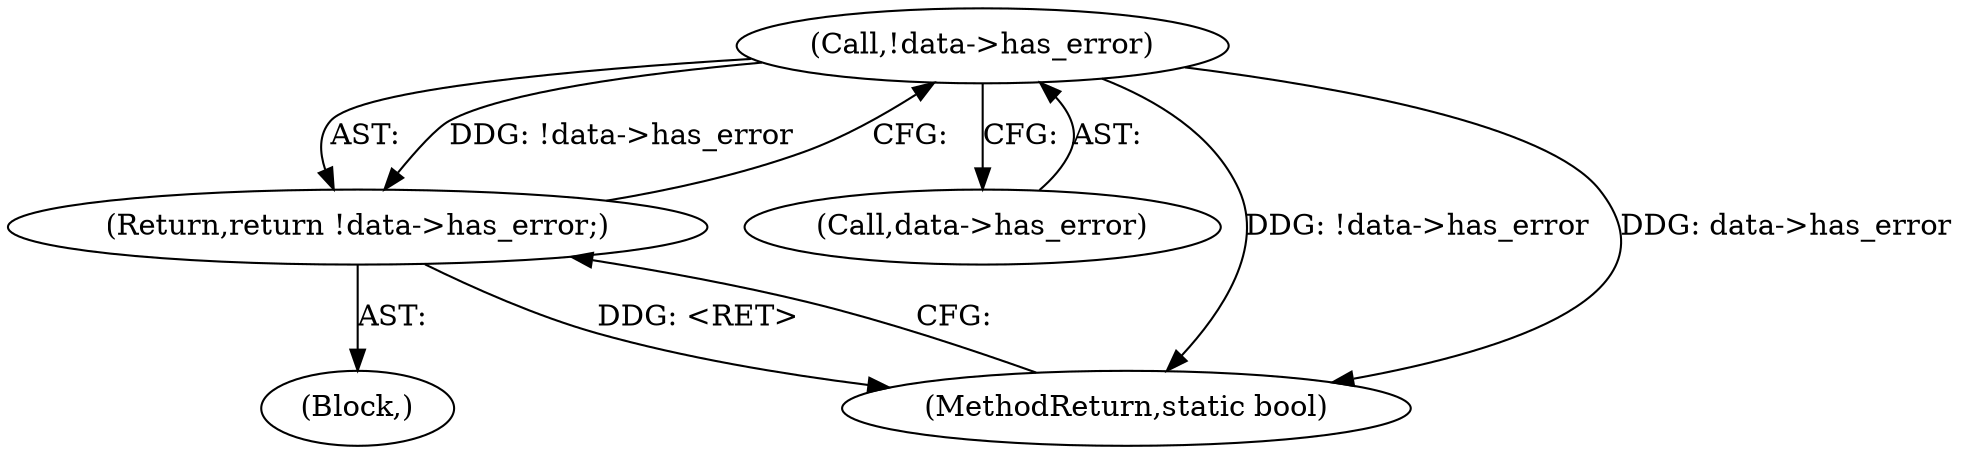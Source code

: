 digraph "0_samba_530d50a1abdcdf4d1775652d4c456c1274d83d8d_1@pointer" {
"1000624" [label="(Call,!data->has_error)"];
"1000623" [label="(Return,return !data->has_error;)"];
"1000623" [label="(Return,return !data->has_error;)"];
"1000625" [label="(Call,data->has_error)"];
"1000110" [label="(Block,)"];
"1000628" [label="(MethodReturn,static bool)"];
"1000624" [label="(Call,!data->has_error)"];
"1000624" -> "1000623"  [label="AST: "];
"1000624" -> "1000625"  [label="CFG: "];
"1000625" -> "1000624"  [label="AST: "];
"1000623" -> "1000624"  [label="CFG: "];
"1000624" -> "1000628"  [label="DDG: !data->has_error"];
"1000624" -> "1000628"  [label="DDG: data->has_error"];
"1000624" -> "1000623"  [label="DDG: !data->has_error"];
"1000623" -> "1000110"  [label="AST: "];
"1000628" -> "1000623"  [label="CFG: "];
"1000623" -> "1000628"  [label="DDG: <RET>"];
}
